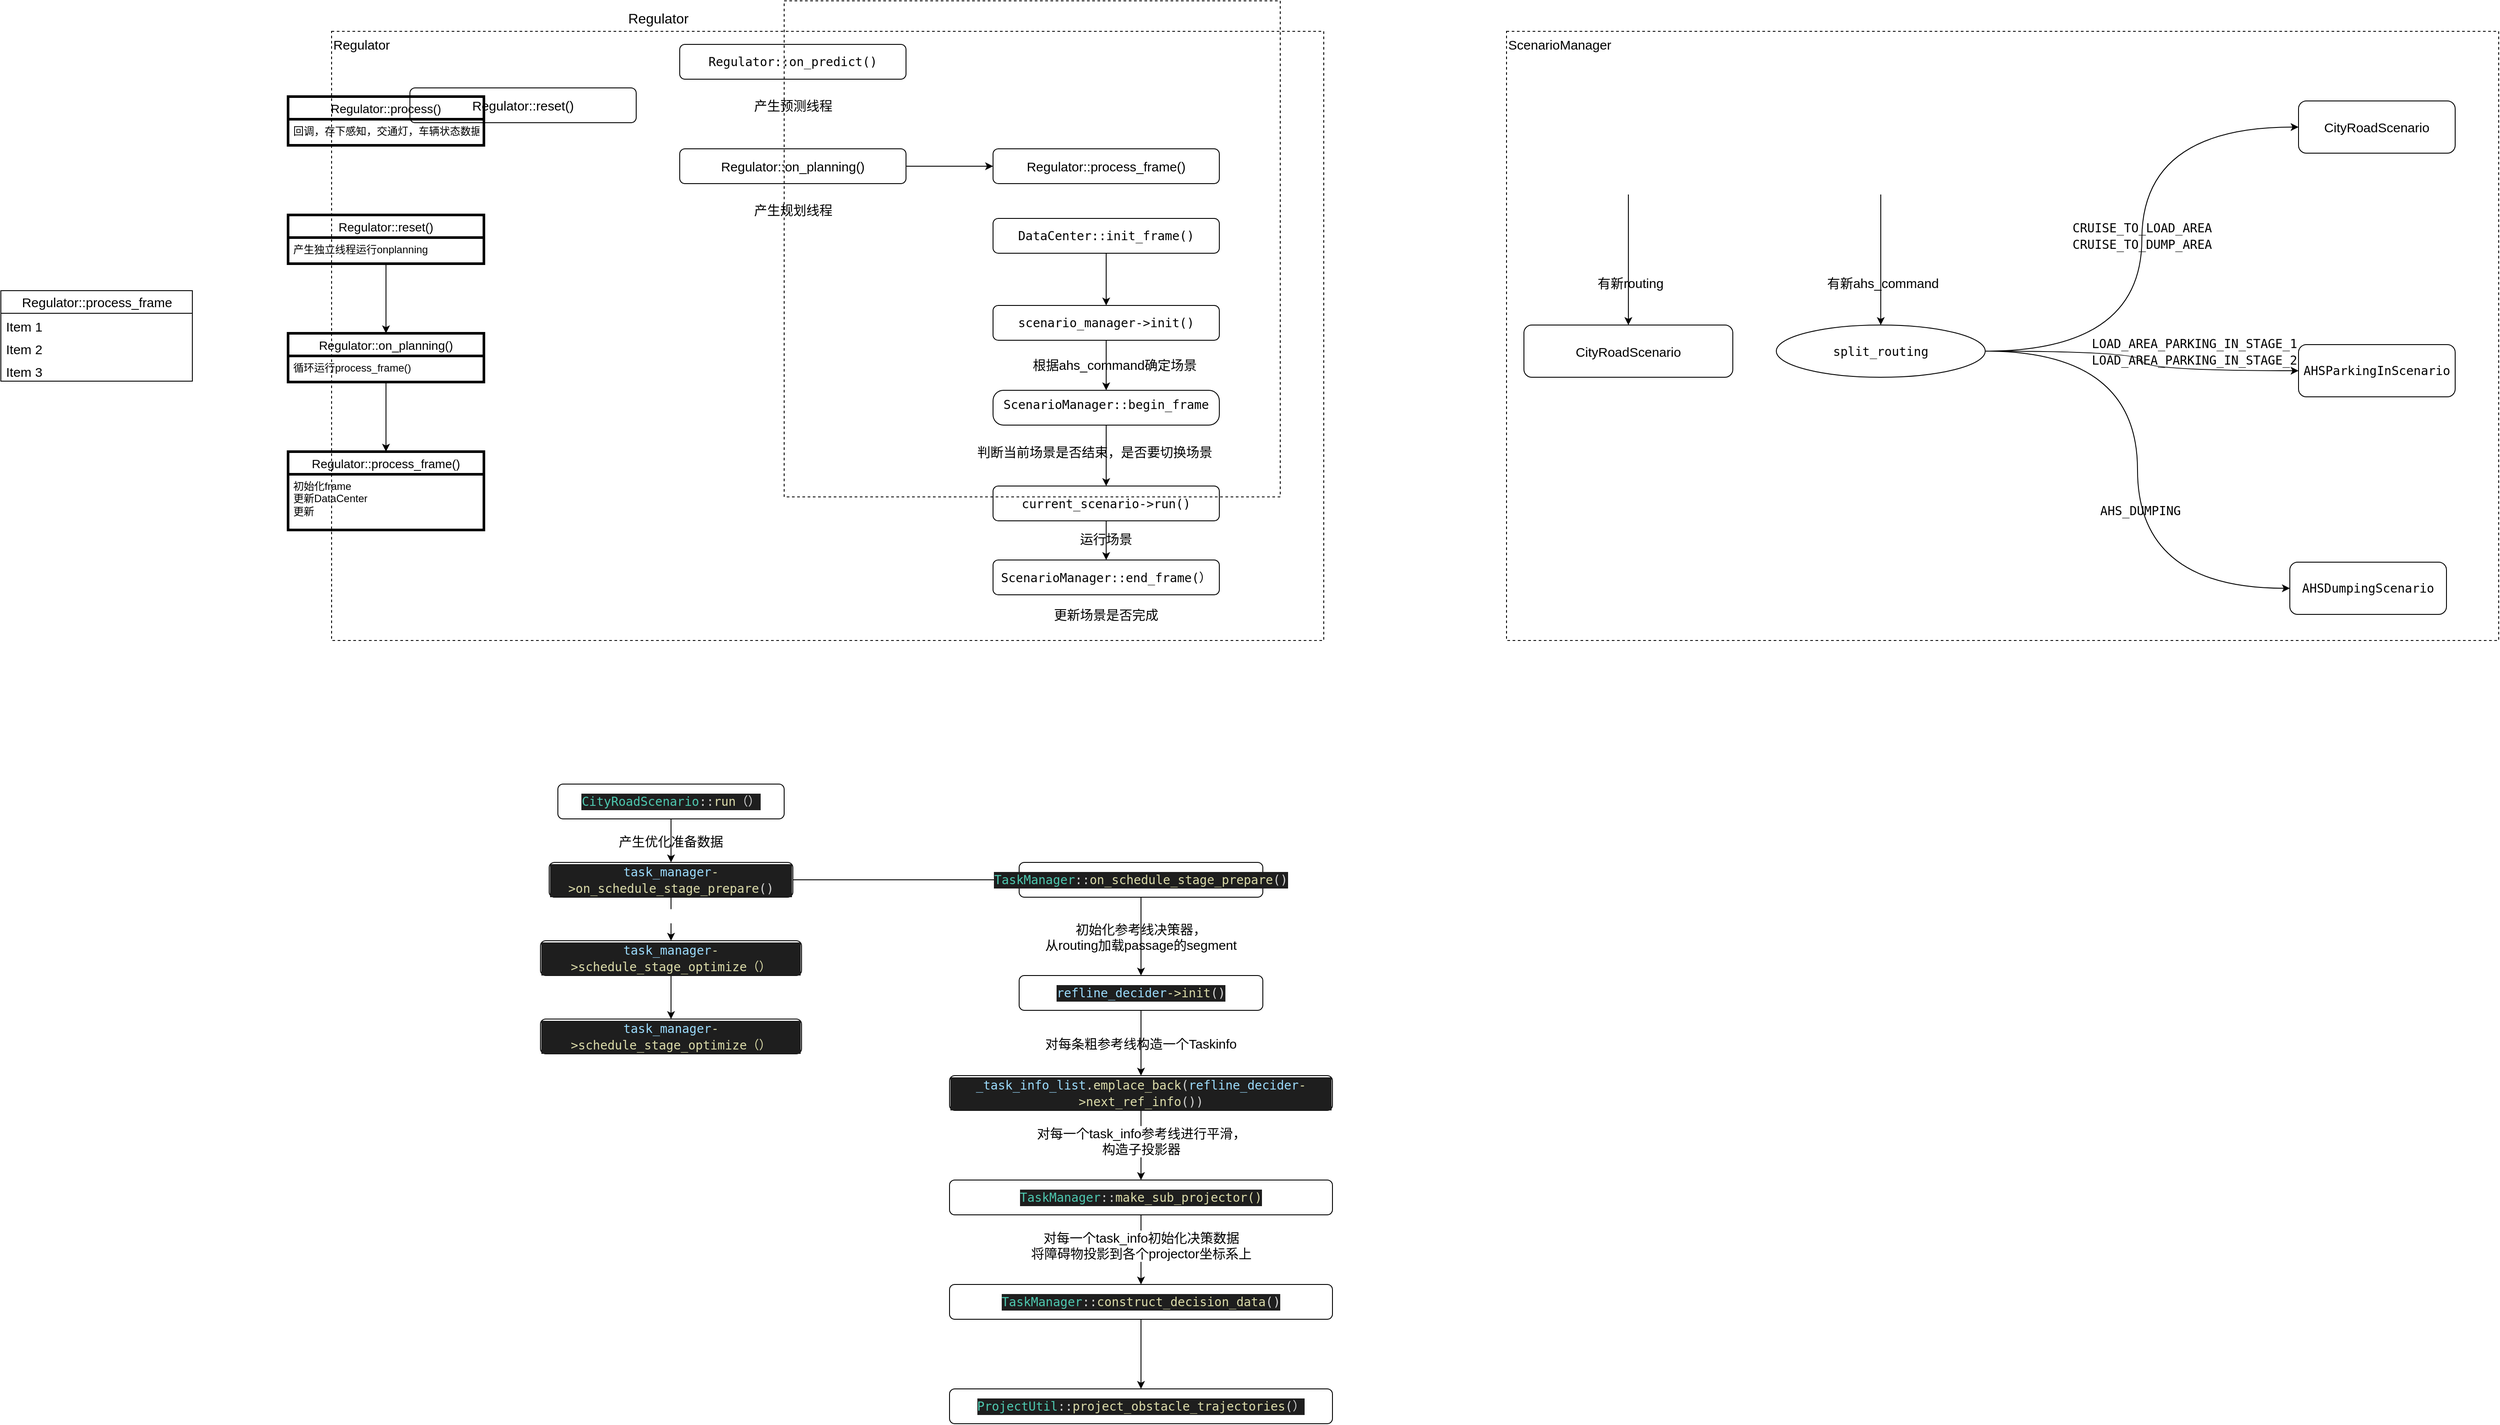 <mxfile version="17.1.3" type="github">
  <diagram name="Page-1" id="9f46799a-70d6-7492-0946-bef42562c5a5">
    <mxGraphModel dx="2522" dy="801" grid="1" gridSize="10" guides="1" tooltips="1" connect="1" arrows="1" fold="1" page="1" pageScale="1" pageWidth="1100" pageHeight="850" background="none" math="0" shadow="0">
      <root>
        <mxCell id="0" />
        <mxCell id="1" parent="0" />
        <mxCell id="pJc1efH-xtK0zPpBtBS--82" value="Regulator" style="rounded=0;whiteSpace=wrap;html=1;shadow=0;glass=0;labelBackgroundColor=none;sketch=0;fontSize=15;fontColor=default;fillColor=none;align=left;verticalAlign=top;dashed=1;container=0;" parent="1" vertex="1">
          <mxGeometry x="110" y="75" width="1140" height="700" as="geometry" />
        </mxCell>
        <mxCell id="LuZ5Gx4sQXobuHz2hxrh-2" value="" style="whiteSpace=wrap;html=1;aspect=fixed;fillColor=none;dashed=1;" parent="1" vertex="1">
          <mxGeometry x="630" y="40" width="570" height="570" as="geometry" />
        </mxCell>
        <mxCell id="pJc1efH-xtK0zPpBtBS--80" value="ScenarioManager" style="rounded=0;whiteSpace=wrap;html=1;shadow=0;glass=0;labelBackgroundColor=none;sketch=0;fontSize=15;fontColor=default;fillColor=none;align=left;verticalAlign=top;dashed=1;container=0;" parent="1" vertex="1">
          <mxGeometry x="1460" y="75" width="1140" height="700" as="geometry" />
        </mxCell>
        <mxCell id="LuZ5Gx4sQXobuHz2hxrh-3" value="Regulator" style="text;html=1;align=center;verticalAlign=middle;resizable=0;points=[];autosize=1;strokeColor=none;fillColor=none;strokeWidth=5;fontSize=16;" parent="1" vertex="1">
          <mxGeometry x="440" y="50" width="90" height="20" as="geometry" />
        </mxCell>
        <mxCell id="LuZ5Gx4sQXobuHz2hxrh-6" value="Regulator::process()" style="swimlane;fontStyle=0;childLayout=stackLayout;horizontal=1;startSize=26;horizontalStack=0;resizeParent=1;resizeParentMax=0;resizeLast=0;collapsible=1;marginBottom=0;align=center;fontSize=14;strokeWidth=3;fillColor=none;" parent="1" vertex="1">
          <mxGeometry x="60" y="150" width="225" height="56" as="geometry">
            <mxRectangle x="195" y="360" width="60" height="26" as="alternateBounds" />
          </mxGeometry>
        </mxCell>
        <mxCell id="LuZ5Gx4sQXobuHz2hxrh-7" value="回调，存下感知，交通灯，车辆状态数据" style="text;strokeColor=none;fillColor=none;spacingLeft=4;spacingRight=4;overflow=hidden;rotatable=0;points=[[0,0.5],[1,0.5]];portConstraint=eastwest;fontSize=12;dashed=1;" parent="LuZ5Gx4sQXobuHz2hxrh-6" vertex="1">
          <mxGeometry y="26" width="225" height="30" as="geometry" />
        </mxCell>
        <mxCell id="pJc1efH-xtK0zPpBtBS--21" value="" style="group;resizeWidth=1;resizeHeight=1;autosize=1;fillColor=none;html=1;labelBackgroundColor=none;fontColor=default;" parent="1" vertex="1" connectable="0">
          <mxGeometry x="-270" y="373" width="220" height="104" as="geometry" />
        </mxCell>
        <mxCell id="pJc1efH-xtK0zPpBtBS--17" value="Regulator::process_frame" style="swimlane;fontStyle=0;childLayout=stackLayout;horizontal=1;startSize=26;fillColor=none;horizontalStack=0;resizeParent=1;resizeParentMax=0;resizeLast=0;collapsible=1;marginBottom=0;rounded=0;shadow=0;glass=0;sketch=0;fontSize=15;container=0;resizeWidth=1;resizeHeight=1;autosize=1;html=1;labelBackgroundColor=none;fontColor=default;" parent="pJc1efH-xtK0zPpBtBS--21" vertex="1">
          <mxGeometry width="220" height="104" as="geometry" />
        </mxCell>
        <mxCell id="pJc1efH-xtK0zPpBtBS--18" value="Item 1" style="text;strokeColor=none;fillColor=none;align=left;verticalAlign=top;spacingLeft=4;spacingRight=4;overflow=hidden;rotatable=0;points=[[0,0.5],[1,0.5]];portConstraint=eastwest;rounded=0;shadow=0;glass=0;sketch=0;fontSize=15;container=0;resizeWidth=1;resizeHeight=1;autosize=1;html=1;labelBackgroundColor=none;fontColor=default;" parent="pJc1efH-xtK0zPpBtBS--21" vertex="1">
          <mxGeometry y="26" width="220" height="26" as="geometry" />
        </mxCell>
        <mxCell id="pJc1efH-xtK0zPpBtBS--19" value="Item 2" style="text;strokeColor=none;fillColor=none;align=left;verticalAlign=top;spacingLeft=4;spacingRight=4;overflow=hidden;rotatable=0;points=[[0,0.5],[1,0.5]];portConstraint=eastwest;rounded=0;shadow=0;glass=0;sketch=0;fontSize=15;container=0;resizeWidth=1;resizeHeight=1;autosize=1;html=1;labelBackgroundColor=none;fontColor=default;" parent="pJc1efH-xtK0zPpBtBS--21" vertex="1">
          <mxGeometry y="52" width="220" height="26" as="geometry" />
        </mxCell>
        <mxCell id="pJc1efH-xtK0zPpBtBS--20" value="Item 3" style="text;strokeColor=none;fillColor=none;align=left;verticalAlign=top;spacingLeft=4;spacingRight=4;overflow=hidden;rotatable=0;points=[[0,0.5],[1,0.5]];portConstraint=eastwest;rounded=0;shadow=0;glass=0;sketch=0;fontSize=15;container=0;resizeWidth=1;resizeHeight=1;autosize=1;html=1;labelBackgroundColor=none;fontColor=default;" parent="pJc1efH-xtK0zPpBtBS--21" vertex="1">
          <mxGeometry y="78" width="220" height="26" as="geometry" />
        </mxCell>
        <mxCell id="LuZ5Gx4sQXobuHz2hxrh-15" value="" style="edgeStyle=orthogonalEdgeStyle;rounded=0;orthogonalLoop=1;jettySize=auto;html=1;fontSize=12;" parent="1" source="LuZ5Gx4sQXobuHz2hxrh-10" target="LuZ5Gx4sQXobuHz2hxrh-13" edge="1">
          <mxGeometry relative="1" as="geometry" />
        </mxCell>
        <mxCell id="pJc1efH-xtK0zPpBtBS--23" value="Regulator::&lt;span style=&quot;&quot;&gt;reset&lt;/span&gt;&lt;span style=&quot;&quot;&gt;()&lt;/span&gt;" style="rounded=1;whiteSpace=wrap;html=1;shadow=0;glass=0;sketch=0;fontSize=15;fillColor=none;fontColor=default;labelBackgroundColor=none;" parent="1" vertex="1">
          <mxGeometry x="200" y="140" width="260" height="40" as="geometry" />
        </mxCell>
        <mxCell id="LuZ5Gx4sQXobuHz2hxrh-10" value="Regulator::reset()" style="swimlane;fontStyle=0;childLayout=stackLayout;horizontal=1;startSize=26;horizontalStack=0;resizeParent=1;resizeParentMax=0;resizeLast=0;collapsible=1;marginBottom=0;align=center;fontSize=14;strokeWidth=3;fillColor=none;" parent="1" vertex="1">
          <mxGeometry x="60" y="286" width="225" height="56" as="geometry">
            <mxRectangle x="195" y="360" width="60" height="26" as="alternateBounds" />
          </mxGeometry>
        </mxCell>
        <mxCell id="LuZ5Gx4sQXobuHz2hxrh-11" value="产生独立线程运行onplanning" style="text;strokeColor=none;fillColor=none;spacingLeft=4;spacingRight=4;overflow=hidden;rotatable=0;points=[[0,0.5],[1,0.5]];portConstraint=eastwest;fontSize=12;dashed=1;" parent="LuZ5Gx4sQXobuHz2hxrh-10" vertex="1">
          <mxGeometry y="26" width="225" height="30" as="geometry" />
        </mxCell>
        <mxCell id="pJc1efH-xtK0zPpBtBS--24" value="&lt;div style=&quot;font-family: &amp;quot;droid sans mono&amp;quot;, &amp;quot;monospace&amp;quot;, monospace, &amp;quot;droid sans fallback&amp;quot;; font-weight: normal; font-size: 14px; line-height: 19px;&quot;&gt;&lt;div&gt;&lt;span style=&quot;&quot;&gt;Regulator::on_predict&lt;/span&gt;&lt;span style=&quot;&quot;&gt;()&lt;/span&gt;&lt;/div&gt;&lt;/div&gt;" style="rounded=1;whiteSpace=wrap;html=1;shadow=0;glass=0;sketch=0;fontSize=15;fillColor=none;fontColor=default;labelBackgroundColor=none;" parent="1" vertex="1">
          <mxGeometry x="510" y="90" width="260" height="40" as="geometry" />
        </mxCell>
        <mxCell id="LuZ5Gx4sQXobuHz2hxrh-18" value="" style="edgeStyle=orthogonalEdgeStyle;rounded=0;orthogonalLoop=1;jettySize=auto;html=1;fontSize=12;" parent="1" source="LuZ5Gx4sQXobuHz2hxrh-13" target="LuZ5Gx4sQXobuHz2hxrh-16" edge="1">
          <mxGeometry relative="1" as="geometry" />
        </mxCell>
        <mxCell id="pJc1efH-xtK0zPpBtBS--27" style="edgeStyle=orthogonalEdgeStyle;rounded=0;orthogonalLoop=1;jettySize=auto;html=0;entryX=0;entryY=0.5;entryDx=0;entryDy=0;fontSize=15;fontColor=default;labelBackgroundColor=none;" parent="1" source="pJc1efH-xtK0zPpBtBS--25" target="pJc1efH-xtK0zPpBtBS--26" edge="1">
          <mxGeometry relative="1" as="geometry" />
        </mxCell>
        <mxCell id="LuZ5Gx4sQXobuHz2hxrh-13" value="Regulator::on_planning()" style="swimlane;fontStyle=0;childLayout=stackLayout;horizontal=1;startSize=26;horizontalStack=0;resizeParent=1;resizeParentMax=0;resizeLast=0;collapsible=1;marginBottom=0;align=center;fontSize=14;strokeWidth=3;fillColor=none;" parent="1" vertex="1">
          <mxGeometry x="60" y="422" width="225" height="56" as="geometry">
            <mxRectangle x="195" y="360" width="60" height="26" as="alternateBounds" />
          </mxGeometry>
        </mxCell>
        <mxCell id="LuZ5Gx4sQXobuHz2hxrh-14" value="循环运行process_frame()" style="text;strokeColor=none;fillColor=none;spacingLeft=4;spacingRight=4;overflow=hidden;rotatable=0;points=[[0,0.5],[1,0.5]];portConstraint=eastwest;fontSize=12;dashed=1;" parent="LuZ5Gx4sQXobuHz2hxrh-13" vertex="1">
          <mxGeometry y="26" width="225" height="30" as="geometry" />
        </mxCell>
        <mxCell id="pJc1efH-xtK0zPpBtBS--25" value="Regulator::&lt;span style=&quot;&quot;&gt;on_planning&lt;/span&gt;&lt;span style=&quot;&quot;&gt;()&lt;/span&gt;" style="rounded=1;whiteSpace=wrap;html=1;shadow=0;glass=0;sketch=0;fontSize=15;fillColor=none;fontColor=default;labelBackgroundColor=none;" parent="1" vertex="1">
          <mxGeometry x="510" y="210" width="260" height="40" as="geometry" />
        </mxCell>
        <mxCell id="LuZ5Gx4sQXobuHz2hxrh-16" value="Regulator::process_frame()" style="swimlane;fontStyle=0;childLayout=stackLayout;horizontal=1;startSize=26;horizontalStack=0;resizeParent=1;resizeParentMax=0;resizeLast=0;collapsible=1;marginBottom=0;align=center;fontSize=14;strokeWidth=3;fillColor=none;" parent="1" vertex="1">
          <mxGeometry x="60" y="558" width="225" height="90" as="geometry">
            <mxRectangle x="195" y="360" width="60" height="26" as="alternateBounds" />
          </mxGeometry>
        </mxCell>
        <mxCell id="LuZ5Gx4sQXobuHz2hxrh-17" value="初始化frame&lt;br&gt;更新DataCenter&lt;br&gt;更新" style="text;strokeColor=none;fillColor=none;spacingLeft=4;spacingRight=4;overflow=hidden;rotatable=0;points=[[0,0.5],[1,0.5]];portConstraint=eastwest;fontSize=12;dashed=1;html=1;" parent="LuZ5Gx4sQXobuHz2hxrh-16" vertex="1">
          <mxGeometry y="26" width="225" height="64" as="geometry" />
        </mxCell>
        <mxCell id="pJc1efH-xtK0zPpBtBS--26" value="Regulator::&lt;span&gt;&lt;/span&gt;&lt;span style=&quot;&quot;&gt;process_frame&lt;/span&gt;&lt;span style=&quot;&quot;&gt;()&lt;/span&gt;" style="rounded=1;whiteSpace=wrap;html=1;shadow=0;glass=0;sketch=0;fontSize=15;fillColor=none;fontColor=default;labelBackgroundColor=none;" parent="1" vertex="1">
          <mxGeometry x="870" y="210" width="260" height="40" as="geometry" />
        </mxCell>
        <mxCell id="pJc1efH-xtK0zPpBtBS--32" value="" style="edgeStyle=orthogonalEdgeStyle;rounded=0;orthogonalLoop=1;jettySize=auto;html=0;fontSize=15;fontColor=default;labelBackgroundColor=none;entryX=0.5;entryY=0;entryDx=0;entryDy=0;" parent="1" source="pJc1efH-xtK0zPpBtBS--28" target="pJc1efH-xtK0zPpBtBS--41" edge="1">
          <mxGeometry relative="1" as="geometry" />
        </mxCell>
        <mxCell id="pJc1efH-xtK0zPpBtBS--28" value="&lt;div style=&quot;font-family: &amp;quot;droid sans mono&amp;quot;, &amp;quot;monospace&amp;quot;, monospace, &amp;quot;droid sans fallback&amp;quot;; font-weight: normal; font-size: 14px; line-height: 19px;&quot;&gt;&lt;div&gt;&lt;span style=&quot;&quot;&gt; &lt;/span&gt;&lt;span style=&quot;&quot;&gt;DataCenter&lt;/span&gt;&lt;span style=&quot;&quot;&gt;::&lt;/span&gt;&lt;span style=&quot;&quot;&gt;init_frame()&lt;/span&gt;&lt;/div&gt;&lt;/div&gt;" style="rounded=1;whiteSpace=wrap;html=1;shadow=0;glass=0;sketch=0;fontSize=15;fillColor=none;fontColor=default;labelBackgroundColor=none;" parent="1" vertex="1">
          <mxGeometry x="870" y="290" width="260" height="40" as="geometry" />
        </mxCell>
        <mxCell id="pJc1efH-xtK0zPpBtBS--29" value="产生预测线程" style="text;html=1;align=center;verticalAlign=middle;resizable=0;points=[];autosize=1;strokeColor=none;fillColor=none;fontSize=15;fontColor=default;labelBackgroundColor=none;" parent="1" vertex="1">
          <mxGeometry x="585" y="150" width="110" height="20" as="geometry" />
        </mxCell>
        <mxCell id="pJc1efH-xtK0zPpBtBS--30" value="产生规划线程" style="text;html=1;align=center;verticalAlign=middle;resizable=0;points=[];autosize=1;strokeColor=none;fillColor=none;fontSize=15;fontColor=default;labelBackgroundColor=none;" parent="1" vertex="1">
          <mxGeometry x="585" y="270" width="110" height="20" as="geometry" />
        </mxCell>
        <mxCell id="pJc1efH-xtK0zPpBtBS--35" style="edgeStyle=orthogonalEdgeStyle;rounded=0;orthogonalLoop=1;jettySize=auto;html=0;entryX=0.5;entryY=0;entryDx=0;entryDy=0;labelBackgroundColor=none;fontSize=15;fontColor=default;" parent="1" source="pJc1efH-xtK0zPpBtBS--31" target="pJc1efH-xtK0zPpBtBS--34" edge="1">
          <mxGeometry relative="1" as="geometry" />
        </mxCell>
        <mxCell id="pJc1efH-xtK0zPpBtBS--31" value="&lt;div style=&quot;font-family: &amp;quot;droid sans mono&amp;quot; , &amp;quot;monospace&amp;quot; , monospace , &amp;quot;droid sans fallback&amp;quot; ; font-weight: normal ; font-size: 14px ; line-height: 19px&quot;&gt;&lt;div&gt;&lt;span&gt;ScenarioManager&lt;/span&gt;&lt;span&gt;::&lt;/span&gt;&lt;span&gt;begin_frame&lt;br&gt;&lt;br&gt;&lt;/span&gt;&lt;/div&gt;&lt;/div&gt;" style="rounded=1;whiteSpace=wrap;html=1;shadow=0;glass=0;sketch=0;fontSize=15;fillColor=none;fontColor=default;verticalAlign=top;align=center;autosize=1;arcSize=30;labelPosition=center;verticalLabelPosition=middle;labelBackgroundColor=none;" parent="1" vertex="1">
          <mxGeometry x="870" y="487.5" width="260" height="40" as="geometry" />
        </mxCell>
        <mxCell id="pJc1efH-xtK0zPpBtBS--33" value="&lt;span&gt;判断当前场景是否结束，是否要切换场景&lt;/span&gt;" style="text;whiteSpace=wrap;html=1;fontSize=15;fontColor=default;labelBackgroundColor=none;" parent="1" vertex="1">
          <mxGeometry x="850" y="542.5" width="300" height="30" as="geometry" />
        </mxCell>
        <mxCell id="pJc1efH-xtK0zPpBtBS--38" value="" style="edgeStyle=orthogonalEdgeStyle;rounded=0;orthogonalLoop=1;jettySize=auto;html=0;labelBackgroundColor=none;fontSize=15;fontColor=default;" parent="1" source="pJc1efH-xtK0zPpBtBS--34" target="pJc1efH-xtK0zPpBtBS--37" edge="1">
          <mxGeometry relative="1" as="geometry" />
        </mxCell>
        <mxCell id="pJc1efH-xtK0zPpBtBS--34" value="&lt;div style=&quot;font-family: &amp;quot;droid sans mono&amp;quot;, &amp;quot;monospace&amp;quot;, monospace, &amp;quot;droid sans fallback&amp;quot;; font-weight: normal; font-size: 14px; line-height: 19px;&quot;&gt;&lt;div&gt;&lt;span style=&quot;&quot;&gt;current_scenario&lt;/span&gt;&lt;span style=&quot;&quot;&gt;-&amp;gt;&lt;/span&gt;&lt;span style=&quot;&quot;&gt;run&lt;/span&gt;&lt;span style=&quot;&quot;&gt;(&lt;/span&gt;&lt;span style=&quot;&quot;&gt;)&lt;/span&gt;&lt;/div&gt;&lt;/div&gt;" style="rounded=1;whiteSpace=wrap;html=1;shadow=0;glass=0;sketch=0;fontSize=15;fillColor=none;fontColor=default;labelBackgroundColor=none;" parent="1" vertex="1">
          <mxGeometry x="870" y="597.5" width="260" height="40" as="geometry" />
        </mxCell>
        <mxCell id="pJc1efH-xtK0zPpBtBS--37" value="&lt;div style=&quot;font-family: &amp;quot;droid sans mono&amp;quot;, &amp;quot;monospace&amp;quot;, monospace, &amp;quot;droid sans fallback&amp;quot;; font-weight: normal; font-size: 14px; line-height: 19px;&quot;&gt;&lt;div&gt;&lt;span style=&quot;&quot;&gt;ScenarioManager&lt;/span&gt;&lt;span style=&quot;&quot;&gt;::&lt;/span&gt;&lt;span style=&quot;&quot;&gt;end_frame&lt;/span&gt;&lt;span style=&quot;&quot;&gt;(）&lt;/span&gt;&lt;/div&gt;&lt;/div&gt;" style="rounded=1;whiteSpace=wrap;html=1;shadow=0;glass=0;sketch=0;fontSize=15;fillColor=none;fontColor=default;labelBackgroundColor=none;" parent="1" vertex="1">
          <mxGeometry x="870" y="682.5" width="260" height="40" as="geometry" />
        </mxCell>
        <mxCell id="pJc1efH-xtK0zPpBtBS--39" value="运行场景" style="text;whiteSpace=wrap;html=1;fontSize=15;fontColor=default;align=center;labelBackgroundColor=none;" parent="1" vertex="1">
          <mxGeometry x="850" y="642.5" width="300" height="30" as="geometry" />
        </mxCell>
        <mxCell id="pJc1efH-xtK0zPpBtBS--40" value="更新场景是否完成" style="text;whiteSpace=wrap;html=1;fontSize=15;fontColor=default;align=center;labelBackgroundColor=none;" parent="1" vertex="1">
          <mxGeometry x="850" y="730" width="300" height="30" as="geometry" />
        </mxCell>
        <mxCell id="pJc1efH-xtK0zPpBtBS--42" style="edgeStyle=orthogonalEdgeStyle;rounded=0;orthogonalLoop=1;jettySize=auto;html=0;exitX=0.5;exitY=1;exitDx=0;exitDy=0;entryX=0.5;entryY=0;entryDx=0;entryDy=0;labelBackgroundColor=none;fontSize=15;fontColor=default;" parent="1" source="pJc1efH-xtK0zPpBtBS--41" target="pJc1efH-xtK0zPpBtBS--31" edge="1">
          <mxGeometry relative="1" as="geometry" />
        </mxCell>
        <mxCell id="pJc1efH-xtK0zPpBtBS--41" value="&lt;div style=&quot;font-family: &amp;quot;droid sans mono&amp;quot;, &amp;quot;monospace&amp;quot;, monospace, &amp;quot;droid sans fallback&amp;quot;; font-weight: normal; font-size: 14px; line-height: 19px;&quot;&gt;&lt;div&gt;&lt;span style=&quot;&quot;&gt;scenario_manager&lt;/span&gt;&lt;span style=&quot;&quot;&gt;-&amp;gt;&lt;/span&gt;&lt;span style=&quot;&quot;&gt;init()&lt;/span&gt;&lt;/div&gt;&lt;/div&gt;" style="rounded=1;whiteSpace=wrap;html=1;shadow=0;glass=0;sketch=0;fontSize=15;fillColor=none;fontColor=default;labelBackgroundColor=none;" parent="1" vertex="1">
          <mxGeometry x="870" y="390" width="260" height="40" as="geometry" />
        </mxCell>
        <mxCell id="pJc1efH-xtK0zPpBtBS--43" value="&lt;div&gt;根据ahs_command确定场景&lt;br&gt;&lt;/div&gt;" style="text;whiteSpace=wrap;html=1;fontSize=15;fontColor=default;align=center;labelBackgroundColor=none;" parent="1" vertex="1">
          <mxGeometry x="860" y="443" width="300" height="30" as="geometry" />
        </mxCell>
        <mxCell id="pJc1efH-xtK0zPpBtBS--45" value="CityRoadScenario" style="rounded=1;whiteSpace=wrap;html=1;shadow=0;glass=0;labelBackgroundColor=none;sketch=0;fontSize=15;fontColor=default;fillColor=none;container=0;" parent="1" vertex="1">
          <mxGeometry x="1480" y="412.5" width="240" height="60" as="geometry" />
        </mxCell>
        <mxCell id="pJc1efH-xtK0zPpBtBS--46" value="" style="endArrow=classic;html=1;rounded=0;labelBackgroundColor=none;fontSize=15;fontColor=default;entryX=0.5;entryY=0;entryDx=0;entryDy=0;" parent="1" target="pJc1efH-xtK0zPpBtBS--45" edge="1">
          <mxGeometry width="50" height="50" relative="1" as="geometry">
            <mxPoint x="1600" y="262.5" as="sourcePoint" />
            <mxPoint x="1370" y="552.5" as="targetPoint" />
          </mxGeometry>
        </mxCell>
        <mxCell id="pJc1efH-xtK0zPpBtBS--48" value="有新routing" style="edgeLabel;html=1;align=center;verticalAlign=middle;resizable=0;points=[];fontSize=15;fontColor=default;labelBackgroundColor=none;container=0;" parent="pJc1efH-xtK0zPpBtBS--46" vertex="1" connectable="0">
          <mxGeometry x="0.347" y="2" relative="1" as="geometry">
            <mxPoint as="offset" />
          </mxGeometry>
        </mxCell>
        <mxCell id="pJc1efH-xtK0zPpBtBS--49" value="&lt;div style=&quot;font-family: &amp;quot;droid sans mono&amp;quot;, &amp;quot;monospace&amp;quot;, monospace, &amp;quot;droid sans fallback&amp;quot;; font-weight: normal; font-size: 14px; line-height: 19px;&quot;&gt;&lt;div&gt;&lt;span style=&quot;&quot;&gt;split_routing&lt;/span&gt;&lt;/div&gt;&lt;/div&gt;" style="ellipse;whiteSpace=wrap;html=1;align=center;treeFolding=1;treeMoving=1;newEdgeStyle={&quot;edgeStyle&quot;:&quot;entityRelationEdgeStyle&quot;,&quot;startArrow&quot;:&quot;none&quot;,&quot;endArrow&quot;:&quot;none&quot;,&quot;segment&quot;:10,&quot;curved&quot;:1};rounded=0;shadow=0;glass=0;labelBackgroundColor=none;sketch=0;fontSize=15;fontColor=default;fillColor=none;container=0;" parent="1" vertex="1">
          <mxGeometry x="1770" y="412.5" width="240" height="60" as="geometry" />
        </mxCell>
        <mxCell id="pJc1efH-xtK0zPpBtBS--50" value="" style="endArrow=classic;html=1;rounded=0;labelBackgroundColor=none;fontSize=15;fontColor=default;entryX=0.5;entryY=0;entryDx=0;entryDy=0;" parent="1" target="pJc1efH-xtK0zPpBtBS--49" edge="1">
          <mxGeometry width="50" height="50" relative="1" as="geometry">
            <mxPoint x="1890" y="262.5" as="sourcePoint" />
            <mxPoint x="1660" y="552.5" as="targetPoint" />
          </mxGeometry>
        </mxCell>
        <mxCell id="pJc1efH-xtK0zPpBtBS--51" value="有新ahs_command" style="edgeLabel;html=1;align=center;verticalAlign=middle;resizable=0;points=[];fontSize=15;fontColor=default;labelBackgroundColor=none;container=0;" parent="pJc1efH-xtK0zPpBtBS--50" vertex="1" connectable="0">
          <mxGeometry x="0.347" y="2" relative="1" as="geometry">
            <mxPoint as="offset" />
          </mxGeometry>
        </mxCell>
        <mxCell id="pJc1efH-xtK0zPpBtBS--68" value="CityRoadScenario" style="rounded=1;whiteSpace=wrap;html=1;shadow=0;glass=0;labelBackgroundColor=none;sketch=0;fontSize=15;fontColor=default;fillColor=none;container=0;" parent="1" vertex="1">
          <mxGeometry x="2370" y="155" width="180" height="60" as="geometry" />
        </mxCell>
        <mxCell id="pJc1efH-xtK0zPpBtBS--69" value="" style="edgeStyle=orthogonalEdgeStyle;rounded=0;orthogonalLoop=1;jettySize=auto;html=0;labelBackgroundColor=none;fontSize=15;fontColor=default;curved=1;entryX=0;entryY=0.5;entryDx=0;entryDy=0;" parent="1" source="pJc1efH-xtK0zPpBtBS--49" target="pJc1efH-xtK0zPpBtBS--68" edge="1">
          <mxGeometry relative="1" as="geometry" />
        </mxCell>
        <mxCell id="pJc1efH-xtK0zPpBtBS--70" value="&lt;div style=&quot;font-family: &amp;quot;droid sans mono&amp;quot;, &amp;quot;monospace&amp;quot;, monospace, &amp;quot;droid sans fallback&amp;quot;; font-weight: normal; font-size: 14px; line-height: 19px;&quot;&gt;&lt;div&gt;&lt;span style=&quot;&quot;&gt;CRUISE_TO_LOAD_AREA&lt;br&gt;&lt;/span&gt;&lt;div style=&quot;font-family: &amp;quot;droid sans mono&amp;quot;, &amp;quot;monospace&amp;quot;, monospace, &amp;quot;droid sans fallback&amp;quot;; font-weight: normal; font-size: 14px; line-height: 19px;&quot;&gt;&lt;div&gt;&lt;span style=&quot;&quot;&gt;CRUISE_TO_DUMP_AREA&lt;/span&gt;&lt;/div&gt;&lt;/div&gt;&lt;span style=&quot;&quot;&gt;&lt;/span&gt;&lt;/div&gt;&lt;/div&gt;" style="edgeLabel;html=1;align=center;verticalAlign=middle;resizable=0;points=[];fontSize=15;fontColor=default;labelBackgroundColor=none;container=0;" parent="pJc1efH-xtK0zPpBtBS--69" vertex="1" connectable="0">
          <mxGeometry x="-0.152" relative="1" as="geometry">
            <mxPoint y="-51" as="offset" />
          </mxGeometry>
        </mxCell>
        <mxCell id="pJc1efH-xtK0zPpBtBS--72" value="&lt;div style=&quot;font-family: &amp;quot;droid sans mono&amp;quot;, &amp;quot;monospace&amp;quot;, monospace, &amp;quot;droid sans fallback&amp;quot;; font-weight: normal; font-size: 14px; line-height: 19px;&quot;&gt;&lt;div&gt;&lt;span style=&quot;&quot;&gt;AHSParkingInScenario&lt;/span&gt;&lt;/div&gt;&lt;/div&gt;" style="rounded=1;whiteSpace=wrap;html=1;shadow=0;glass=0;labelBackgroundColor=none;sketch=0;fontSize=15;fontColor=default;fillColor=none;container=0;" parent="1" vertex="1">
          <mxGeometry x="2370" y="435" width="180" height="60" as="geometry" />
        </mxCell>
        <mxCell id="pJc1efH-xtK0zPpBtBS--73" value="" style="edgeStyle=orthogonalEdgeStyle;curved=1;rounded=0;orthogonalLoop=1;jettySize=auto;html=0;labelBackgroundColor=none;fontSize=15;fontColor=default;entryX=0;entryY=0.5;entryDx=0;entryDy=0;" parent="1" source="pJc1efH-xtK0zPpBtBS--49" target="pJc1efH-xtK0zPpBtBS--72" edge="1">
          <mxGeometry relative="1" as="geometry" />
        </mxCell>
        <mxCell id="pJc1efH-xtK0zPpBtBS--77" value="&lt;div style=&quot;font-family: &amp;quot;droid sans mono&amp;quot;, &amp;quot;monospace&amp;quot;, monospace, &amp;quot;droid sans fallback&amp;quot;; font-weight: normal; font-size: 14px; line-height: 19px;&quot;&gt;&lt;div&gt;&lt;span style=&quot;&quot;&gt;LOAD_AREA_PARKING_IN_STAGE_1&lt;br&gt;&lt;/span&gt;&lt;div style=&quot;font-family: &amp;quot;droid sans mono&amp;quot;, &amp;quot;monospace&amp;quot;, monospace, &amp;quot;droid sans fallback&amp;quot;; font-weight: normal; font-size: 14px; line-height: 19px;&quot;&gt;&lt;div&gt;&lt;span style=&quot;&quot;&gt;LOAD_AREA_PARKING_IN_STAGE_2&lt;br&gt;&lt;/span&gt;&lt;/div&gt;&lt;/div&gt;&lt;span style=&quot;&quot;&gt;&lt;/span&gt;&lt;/div&gt;&lt;/div&gt;" style="edgeLabel;html=1;align=center;verticalAlign=middle;resizable=0;points=[];fontSize=15;fontColor=default;labelBackgroundColor=none;container=0;" parent="pJc1efH-xtK0zPpBtBS--73" vertex="1" connectable="0">
          <mxGeometry x="0.282" y="11" relative="1" as="geometry">
            <mxPoint x="17" y="-11" as="offset" />
          </mxGeometry>
        </mxCell>
        <mxCell id="pJc1efH-xtK0zPpBtBS--75" value="&lt;div style=&quot;font-family: &amp;quot;droid sans mono&amp;quot;, &amp;quot;monospace&amp;quot;, monospace, &amp;quot;droid sans fallback&amp;quot;; font-weight: normal; font-size: 14px; line-height: 19px;&quot;&gt;&lt;div&gt;&lt;span style=&quot;&quot;&gt;AHSDumpingScenario&lt;/span&gt;&lt;/div&gt;&lt;/div&gt;" style="rounded=1;whiteSpace=wrap;html=1;shadow=0;glass=0;labelBackgroundColor=none;sketch=0;fontSize=15;fontColor=default;fillColor=none;container=0;" parent="1" vertex="1">
          <mxGeometry x="2360" y="685" width="180" height="60" as="geometry" />
        </mxCell>
        <mxCell id="pJc1efH-xtK0zPpBtBS--76" style="edgeStyle=orthogonalEdgeStyle;curved=1;rounded=0;orthogonalLoop=1;jettySize=auto;html=0;entryX=0;entryY=0.5;entryDx=0;entryDy=0;labelBackgroundColor=none;fontSize=15;fontColor=default;" parent="1" source="pJc1efH-xtK0zPpBtBS--49" target="pJc1efH-xtK0zPpBtBS--75" edge="1">
          <mxGeometry relative="1" as="geometry" />
        </mxCell>
        <mxCell id="pJc1efH-xtK0zPpBtBS--78" value="&lt;div style=&quot;font-family: &amp;quot;droid sans mono&amp;quot;, &amp;quot;monospace&amp;quot;, monospace, &amp;quot;droid sans fallback&amp;quot;; font-weight: normal; font-size: 14px; line-height: 19px;&quot;&gt;&lt;div&gt;&lt;span style=&quot;&quot;&gt;AHS_DUMPING&lt;/span&gt;&lt;/div&gt;&lt;/div&gt;" style="edgeLabel;html=1;align=center;verticalAlign=middle;resizable=0;points=[];fontSize=15;fontColor=default;labelBackgroundColor=none;container=0;" parent="pJc1efH-xtK0zPpBtBS--76" vertex="1" connectable="0">
          <mxGeometry x="0.147" y="3" relative="1" as="geometry">
            <mxPoint y="1" as="offset" />
          </mxGeometry>
        </mxCell>
        <mxCell id="pJc1efH-xtK0zPpBtBS--85" value="产生优化准备数据" style="edgeStyle=orthogonalEdgeStyle;curved=1;rounded=0;orthogonalLoop=1;jettySize=auto;html=0;labelBackgroundColor=none;fontSize=15;fontColor=default;" parent="1" source="pJc1efH-xtK0zPpBtBS--83" target="pJc1efH-xtK0zPpBtBS--84" edge="1">
          <mxGeometry relative="1" as="geometry" />
        </mxCell>
        <mxCell id="pJc1efH-xtK0zPpBtBS--83" value="&lt;div style=&quot;color: rgb(212 , 212 , 212) ; background-color: rgb(30 , 30 , 30) ; font-family: &amp;#34;droid sans mono&amp;#34; , &amp;#34;monospace&amp;#34; , monospace , &amp;#34;droid sans fallback&amp;#34; ; font-weight: normal ; font-size: 14px ; line-height: 19px&quot;&gt;&lt;div&gt;&lt;span style=&quot;color: #4ec9b0&quot;&gt;CityRoadScenario&lt;/span&gt;&lt;span style=&quot;color: #d4d4d4&quot;&gt;::&lt;/span&gt;&lt;span style=&quot;color: #dcdcaa&quot;&gt;run&lt;/span&gt;（）&lt;/div&gt;&lt;/div&gt;" style="rounded=1;whiteSpace=wrap;html=1;shadow=0;glass=0;sketch=0;fontSize=15;fillColor=none;fontColor=default;labelBackgroundColor=none;" parent="1" vertex="1">
          <mxGeometry x="370" y="940" width="260" height="40" as="geometry" />
        </mxCell>
        <mxCell id="pJc1efH-xtK0zPpBtBS--87" style="edgeStyle=orthogonalEdgeStyle;curved=1;rounded=0;orthogonalLoop=1;jettySize=auto;html=0;entryX=0.5;entryY=0;entryDx=0;entryDy=0;labelBackgroundColor=none;fontSize=15;fontColor=default;startArrow=none;" parent="1" target="pJc1efH-xtK0zPpBtBS--86" edge="1">
          <mxGeometry relative="1" as="geometry">
            <mxPoint x="500" y="1100" as="sourcePoint" />
          </mxGeometry>
        </mxCell>
        <mxCell id="pJc1efH-xtK0zPpBtBS--93" value="" style="edgeStyle=orthogonalEdgeStyle;curved=1;rounded=0;orthogonalLoop=1;jettySize=auto;html=0;labelBackgroundColor=none;fontSize=15;fontColor=default;" parent="1" source="pJc1efH-xtK0zPpBtBS--84" target="pJc1efH-xtK0zPpBtBS--92" edge="1">
          <mxGeometry relative="1" as="geometry" />
        </mxCell>
        <mxCell id="pJc1efH-xtK0zPpBtBS--84" value="&lt;div style=&quot;color: rgb(212 , 212 , 212) ; background-color: rgb(30 , 30 , 30) ; font-family: &amp;#34;droid sans mono&amp;#34; , &amp;#34;monospace&amp;#34; , monospace , &amp;#34;droid sans fallback&amp;#34; ; font-weight: normal ; font-size: 14px ; line-height: 19px&quot;&gt;&lt;div&gt;&lt;span style=&quot;color: #d4d4d4&quot;&gt; &lt;/span&gt;&lt;span style=&quot;color: #9cdcfe&quot;&gt;task_manager&lt;/span&gt;&lt;span style=&quot;color: #dcdcaa&quot;&gt;-&amp;gt;&lt;/span&gt;&lt;span style=&quot;color: #dcdcaa&quot;&gt;on_schedule_stage_prepare&lt;/span&gt;&lt;span style=&quot;color: #d4d4d4&quot;&gt;()&lt;/span&gt;&lt;/div&gt;&lt;/div&gt;" style="rounded=1;whiteSpace=wrap;html=1;shadow=0;glass=0;sketch=0;fontSize=15;fillColor=none;fontColor=default;labelBackgroundColor=none;" parent="1" vertex="1">
          <mxGeometry x="360" y="1030" width="280" height="40" as="geometry" />
        </mxCell>
        <mxCell id="pJc1efH-xtK0zPpBtBS--91" style="edgeStyle=orthogonalEdgeStyle;curved=1;rounded=0;orthogonalLoop=1;jettySize=auto;html=0;labelBackgroundColor=none;fontSize=15;fontColor=default;" parent="1" source="pJc1efH-xtK0zPpBtBS--86" target="pJc1efH-xtK0zPpBtBS--90" edge="1">
          <mxGeometry relative="1" as="geometry" />
        </mxCell>
        <mxCell id="pJc1efH-xtK0zPpBtBS--86" value="&lt;div style=&quot;color: rgb(212 , 212 , 212) ; background-color: rgb(30 , 30 , 30) ; font-family: &amp;#34;droid sans mono&amp;#34; , &amp;#34;monospace&amp;#34; , monospace , &amp;#34;droid sans fallback&amp;#34; ; font-weight: normal ; font-size: 14px ; line-height: 19px&quot;&gt;&lt;div&gt;&lt;span style=&quot;color: #d4d4d4&quot;&gt; &lt;/span&gt;&lt;span style=&quot;color: #9cdcfe&quot;&gt;task_manager&lt;/span&gt;&lt;span style=&quot;color: #dcdcaa&quot;&gt;-&amp;gt;&lt;/span&gt;&lt;span style=&quot;color: #dcdcaa&quot;&gt;schedule_stage_optimize（）&lt;/span&gt;&lt;/div&gt;&lt;/div&gt;" style="rounded=1;whiteSpace=wrap;html=1;shadow=0;glass=0;sketch=0;fontSize=15;fillColor=none;fontColor=default;labelBackgroundColor=none;" parent="1" vertex="1">
          <mxGeometry x="350" y="1120" width="300" height="40" as="geometry" />
        </mxCell>
        <mxCell id="pJc1efH-xtK0zPpBtBS--89" value="" style="edgeStyle=orthogonalEdgeStyle;curved=1;rounded=0;orthogonalLoop=1;jettySize=auto;html=0;entryX=0.5;entryY=0;entryDx=0;entryDy=0;labelBackgroundColor=none;fontSize=15;fontColor=default;endArrow=none;" parent="1" source="pJc1efH-xtK0zPpBtBS--84" edge="1">
          <mxGeometry relative="1" as="geometry">
            <mxPoint x="500" y="1070" as="sourcePoint" />
            <mxPoint x="500" y="1080" as="targetPoint" />
          </mxGeometry>
        </mxCell>
        <mxCell id="pJc1efH-xtK0zPpBtBS--90" value="&lt;div style=&quot;color: rgb(212 , 212 , 212) ; background-color: rgb(30 , 30 , 30) ; font-family: &amp;#34;droid sans mono&amp;#34; , &amp;#34;monospace&amp;#34; , monospace , &amp;#34;droid sans fallback&amp;#34; ; font-weight: normal ; font-size: 14px ; line-height: 19px&quot;&gt;&lt;div&gt;&lt;span style=&quot;color: #d4d4d4&quot;&gt; &lt;/span&gt;&lt;span style=&quot;color: #9cdcfe&quot;&gt;task_manager&lt;/span&gt;&lt;span style=&quot;color: #dcdcaa&quot;&gt;-&amp;gt;&lt;/span&gt;&lt;span style=&quot;color: #dcdcaa&quot;&gt;schedule_stage_optimize（）&lt;/span&gt;&lt;/div&gt;&lt;/div&gt;" style="rounded=1;whiteSpace=wrap;html=1;shadow=0;glass=0;sketch=0;fontSize=15;fillColor=none;fontColor=default;labelBackgroundColor=none;" parent="1" vertex="1">
          <mxGeometry x="350" y="1210" width="300" height="40" as="geometry" />
        </mxCell>
        <mxCell id="pJc1efH-xtK0zPpBtBS--95" value="初始化参考线决策器，&#xa;从routing加载passage的segment" style="edgeStyle=orthogonalEdgeStyle;curved=1;rounded=0;orthogonalLoop=1;jettySize=auto;html=0;labelBackgroundColor=none;fontSize=15;fontColor=default;entryX=0.5;entryY=0;entryDx=0;entryDy=0;" parent="1" source="pJc1efH-xtK0zPpBtBS--92" target="pJc1efH-xtK0zPpBtBS--102" edge="1">
          <mxGeometry relative="1" as="geometry">
            <mxPoint x="1040" y="1150" as="targetPoint" />
          </mxGeometry>
        </mxCell>
        <mxCell id="pJc1efH-xtK0zPpBtBS--92" value="&lt;div style=&quot;color: rgb(212 , 212 , 212) ; background-color: rgb(30 , 30 , 30) ; font-family: &amp;#34;droid sans mono&amp;#34; , &amp;#34;monospace&amp;#34; , monospace , &amp;#34;droid sans fallback&amp;#34; ; font-weight: normal ; font-size: 14px ; line-height: 19px&quot;&gt;&lt;div&gt;&lt;span style=&quot;color: #4ec9b0&quot;&gt;TaskManager&lt;/span&gt;&lt;span style=&quot;color: #d4d4d4&quot;&gt;::&lt;/span&gt;&lt;span style=&quot;color: #dcdcaa&quot;&gt;on_schedule_stage_prepare&lt;/span&gt;&lt;span style=&quot;color: #d4d4d4&quot;&gt;()&lt;/span&gt;&lt;/div&gt;&lt;/div&gt;" style="rounded=1;whiteSpace=wrap;html=1;shadow=0;glass=0;sketch=0;fontSize=15;fillColor=none;fontColor=default;labelBackgroundColor=none;" parent="1" vertex="1">
          <mxGeometry x="900" y="1030" width="280" height="40" as="geometry" />
        </mxCell>
        <mxCell id="pJc1efH-xtK0zPpBtBS--106" value="对每条粗参考线构造一个Taskinfo" style="edgeStyle=orthogonalEdgeStyle;rounded=0;orthogonalLoop=1;jettySize=auto;html=0;entryX=0.5;entryY=0;entryDx=0;entryDy=0;labelBackgroundColor=none;fontSize=15;fontColor=default;" parent="1" source="pJc1efH-xtK0zPpBtBS--102" target="pJc1efH-xtK0zPpBtBS--104" edge="1">
          <mxGeometry relative="1" as="geometry" />
        </mxCell>
        <mxCell id="pJc1efH-xtK0zPpBtBS--102" value="&lt;div style=&quot;color: rgb(212 , 212 , 212) ; background-color: rgb(30 , 30 , 30) ; font-family: &amp;#34;droid sans mono&amp;#34; , &amp;#34;monospace&amp;#34; , monospace , &amp;#34;droid sans fallback&amp;#34; ; font-weight: normal ; font-size: 14px ; line-height: 19px&quot;&gt;&lt;div&gt;&lt;span style=&quot;color: #d4d4d4&quot;&gt; &lt;/span&gt;&lt;span style=&quot;color: #9cdcfe&quot;&gt;refline_decider&lt;/span&gt;&lt;span style=&quot;color: #dcdcaa&quot;&gt;-&amp;gt;&lt;/span&gt;&lt;span style=&quot;color: #dcdcaa&quot;&gt;init&lt;/span&gt;&lt;span style=&quot;color: #d4d4d4&quot;&gt;()&lt;/span&gt;&lt;/div&gt;&lt;/div&gt;" style="rounded=1;whiteSpace=wrap;html=1;shadow=0;glass=0;sketch=0;fontSize=15;fillColor=none;fontColor=default;labelBackgroundColor=none;" parent="1" vertex="1">
          <mxGeometry x="900" y="1160" width="280" height="40" as="geometry" />
        </mxCell>
        <mxCell id="pJc1efH-xtK0zPpBtBS--108" value="" style="edgeStyle=orthogonalEdgeStyle;rounded=0;orthogonalLoop=1;jettySize=auto;html=0;labelBackgroundColor=none;fontSize=15;fontColor=default;" parent="1" source="pJc1efH-xtK0zPpBtBS--104" target="pJc1efH-xtK0zPpBtBS--107" edge="1">
          <mxGeometry relative="1" as="geometry" />
        </mxCell>
        <mxCell id="pJc1efH-xtK0zPpBtBS--109" value="对每一个task_info参考线进行平滑，&lt;br&gt;构造子投影器" style="edgeLabel;html=1;align=center;verticalAlign=middle;resizable=0;points=[];fontSize=15;fontColor=default;" parent="pJc1efH-xtK0zPpBtBS--108" vertex="1" connectable="0">
          <mxGeometry x="0.25" y="1" relative="1" as="geometry">
            <mxPoint x="-1" y="-15" as="offset" />
          </mxGeometry>
        </mxCell>
        <mxCell id="pJc1efH-xtK0zPpBtBS--104" value="&lt;div style=&quot;color: rgb(212 , 212 , 212) ; background-color: rgb(30 , 30 , 30) ; font-family: &amp;#34;droid sans mono&amp;#34; , &amp;#34;monospace&amp;#34; , monospace , &amp;#34;droid sans fallback&amp;#34; ; font-weight: normal ; font-size: 14px ; line-height: 19px&quot;&gt;&lt;div&gt;&lt;span style=&quot;color: #9cdcfe&quot;&gt;_task_info_list&lt;/span&gt;&lt;span style=&quot;color: #d4d4d4&quot;&gt;.&lt;/span&gt;&lt;span style=&quot;color: #dcdcaa&quot;&gt;emplace_back&lt;/span&gt;&lt;span style=&quot;color: #d4d4d4&quot;&gt;(&lt;/span&gt;&lt;span style=&quot;color: #9cdcfe&quot;&gt;refline_decider&lt;/span&gt;&lt;span style=&quot;color: #dcdcaa&quot;&gt;-&amp;gt;&lt;/span&gt;&lt;span style=&quot;color: #dcdcaa&quot;&gt;next_ref_info&lt;/span&gt;&lt;span style=&quot;color: #d4d4d4&quot;&gt;())&lt;/span&gt;&lt;/div&gt;&lt;/div&gt;" style="rounded=1;whiteSpace=wrap;html=1;shadow=0;glass=0;sketch=0;fontSize=15;fillColor=none;fontColor=default;labelBackgroundColor=none;" parent="1" vertex="1">
          <mxGeometry x="820" y="1275" width="440" height="40" as="geometry" />
        </mxCell>
        <mxCell id="pJc1efH-xtK0zPpBtBS--111" value="" style="edgeStyle=orthogonalEdgeStyle;rounded=0;orthogonalLoop=1;jettySize=auto;html=0;labelBackgroundColor=none;fontSize=15;fontColor=default;" parent="1" source="pJc1efH-xtK0zPpBtBS--107" target="pJc1efH-xtK0zPpBtBS--110" edge="1">
          <mxGeometry relative="1" as="geometry" />
        </mxCell>
        <mxCell id="pJc1efH-xtK0zPpBtBS--107" value="&lt;div style=&quot;color: rgb(212 , 212 , 212) ; background-color: rgb(30 , 30 , 30) ; font-family: &amp;#34;droid sans mono&amp;#34; , &amp;#34;monospace&amp;#34; , monospace , &amp;#34;droid sans fallback&amp;#34; ; font-weight: normal ; font-size: 14px ; line-height: 19px&quot;&gt;&lt;div&gt;&lt;div style=&quot;color: rgb(212 , 212 , 212) ; background-color: rgb(30 , 30 , 30) ; font-family: &amp;#34;droid sans mono&amp;#34; , &amp;#34;monospace&amp;#34; , monospace , &amp;#34;droid sans fallback&amp;#34; ; font-weight: normal ; font-size: 14px ; line-height: 19px&quot;&gt;&lt;div&gt;&lt;span style=&quot;color: #4ec9b0&quot;&gt;TaskManager&lt;/span&gt;&lt;span style=&quot;color: #d4d4d4&quot;&gt;::&lt;/span&gt;&lt;span style=&quot;color: #dcdcaa&quot;&gt;make_sub_projector()&lt;/span&gt;&lt;/div&gt;&lt;/div&gt;&lt;/div&gt;&lt;/div&gt;" style="rounded=1;whiteSpace=wrap;html=1;shadow=0;glass=0;sketch=0;fontSize=15;fillColor=none;fontColor=default;labelBackgroundColor=none;" parent="1" vertex="1">
          <mxGeometry x="820" y="1395" width="440" height="40" as="geometry" />
        </mxCell>
        <mxCell id="EfGChhd1LAklIjL-8zQx-2" value="" style="edgeStyle=orthogonalEdgeStyle;rounded=0;orthogonalLoop=1;jettySize=auto;html=1;" edge="1" parent="1" source="pJc1efH-xtK0zPpBtBS--110" target="EfGChhd1LAklIjL-8zQx-1">
          <mxGeometry relative="1" as="geometry" />
        </mxCell>
        <mxCell id="pJc1efH-xtK0zPpBtBS--110" value="&lt;div style=&quot;color: rgb(212 , 212 , 212) ; background-color: rgb(30 , 30 , 30) ; font-family: &amp;#34;droid sans mono&amp;#34; , &amp;#34;monospace&amp;#34; , monospace , &amp;#34;droid sans fallback&amp;#34; ; font-weight: normal ; font-size: 14px ; line-height: 19px&quot;&gt;&lt;div&gt;&lt;span style=&quot;color: #4ec9b0&quot;&gt;TaskManager&lt;/span&gt;&lt;span style=&quot;color: #d4d4d4&quot;&gt;::&lt;/span&gt;&lt;span style=&quot;color: #dcdcaa&quot;&gt;construct_decision_data&lt;/span&gt;&lt;span style=&quot;color: #d4d4d4&quot;&gt;()&lt;/span&gt;&lt;/div&gt;&lt;/div&gt;" style="rounded=1;whiteSpace=wrap;html=1;shadow=0;glass=0;sketch=0;fontSize=15;fillColor=none;fontColor=default;labelBackgroundColor=none;" parent="1" vertex="1">
          <mxGeometry x="820" y="1515" width="440" height="40" as="geometry" />
        </mxCell>
        <mxCell id="pJc1efH-xtK0zPpBtBS--112" value="对每一个task_info初始化决策数据&lt;br&gt;将障碍物投影到各个projector坐标系上" style="edgeLabel;html=1;align=center;verticalAlign=middle;resizable=0;points=[];fontSize=15;fontColor=default;" parent="1" vertex="1" connectable="0">
          <mxGeometry x="1040" y="1470" as="geometry" />
        </mxCell>
        <mxCell id="EfGChhd1LAklIjL-8zQx-1" value="&lt;div style=&quot;color: rgb(212 , 212 , 212) ; background-color: rgb(30 , 30 , 30) ; font-family: &amp;#34;droid sans mono&amp;#34; , &amp;#34;monospace&amp;#34; , monospace , &amp;#34;droid sans fallback&amp;#34; ; font-weight: normal ; font-size: 14px ; line-height: 19px&quot;&gt;&lt;div style=&quot;font-family: &amp;#34;droid sans mono&amp;#34; , monospace , monospace , &amp;#34;droid sans fallback&amp;#34; ; line-height: 19px&quot;&gt;&lt;span style=&quot;color: #4ec9b0&quot;&gt;ProjectUtil&lt;/span&gt;::&lt;span style=&quot;color: #dcdcaa&quot;&gt;project_obstacle_trajectories&lt;/span&gt;(）&lt;/div&gt;&lt;/div&gt;" style="rounded=1;whiteSpace=wrap;html=1;shadow=0;glass=0;sketch=0;fontSize=15;fillColor=none;fontColor=default;labelBackgroundColor=none;" vertex="1" parent="1">
          <mxGeometry x="820" y="1635" width="440" height="40" as="geometry" />
        </mxCell>
      </root>
    </mxGraphModel>
  </diagram>
</mxfile>
